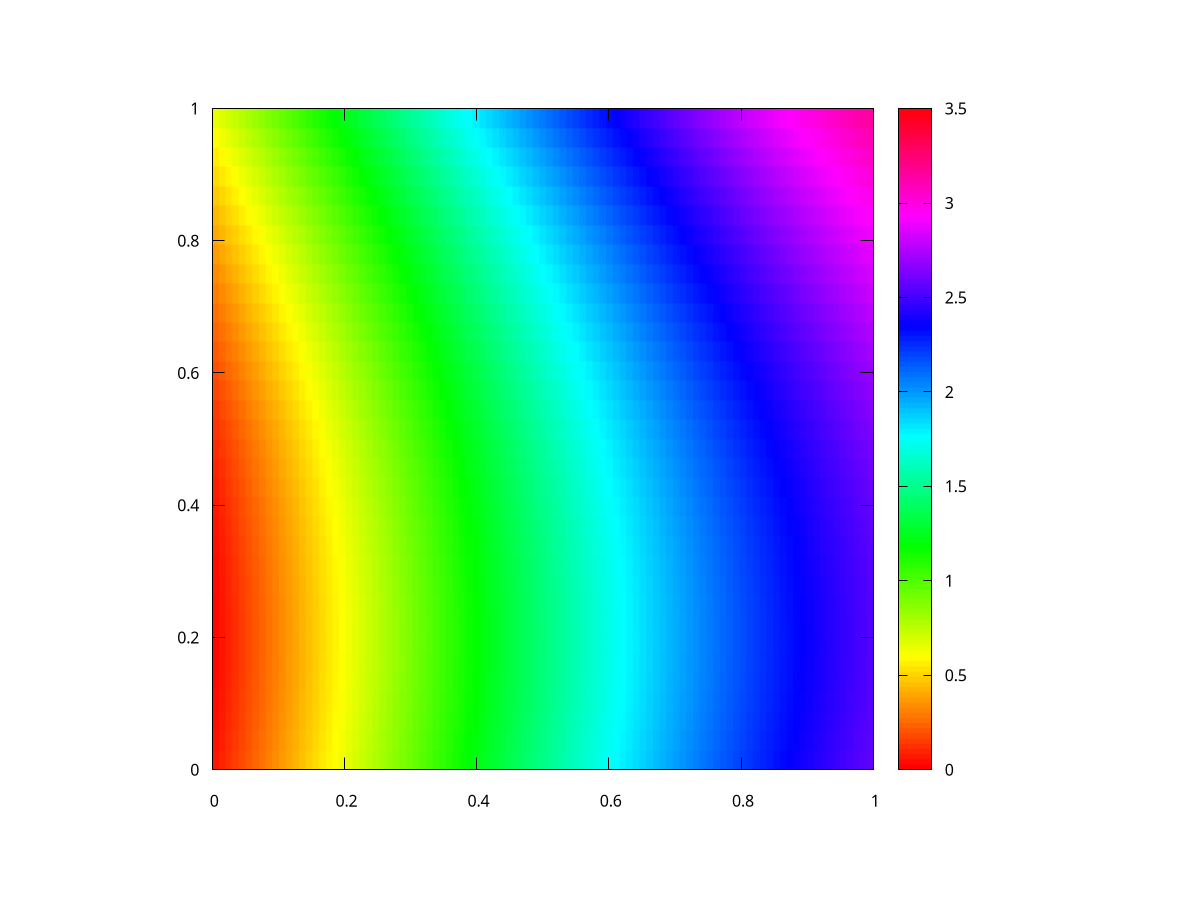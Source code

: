 set xyplane at 0
set size ratio -1
set view map
set xrange [0:1]
set yrange [0:1]
set palette model HSV
set palette rgb 3,2,2
set isosamples 35, 35
set pm3d
splot 3*sin(x) + (y - 0.2)**2 w l pal notitle